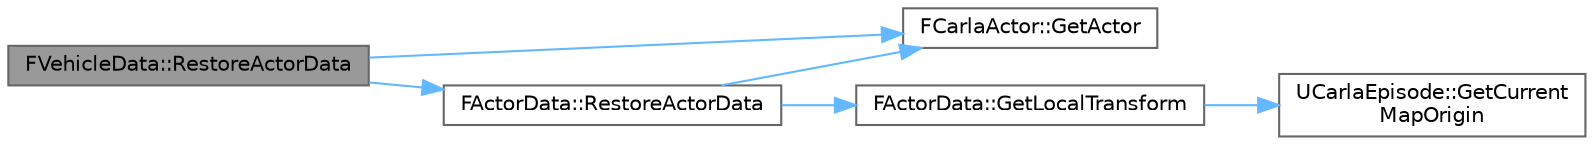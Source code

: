 digraph "FVehicleData::RestoreActorData"
{
 // INTERACTIVE_SVG=YES
 // LATEX_PDF_SIZE
  bgcolor="transparent";
  edge [fontname=Helvetica,fontsize=10,labelfontname=Helvetica,labelfontsize=10];
  node [fontname=Helvetica,fontsize=10,shape=box,height=0.2,width=0.4];
  rankdir="LR";
  Node1 [id="Node000001",label="FVehicleData::RestoreActorData",height=0.2,width=0.4,color="gray40", fillcolor="grey60", style="filled", fontcolor="black",tooltip=" "];
  Node1 -> Node2 [id="edge1_Node000001_Node000002",color="steelblue1",style="solid",tooltip=" "];
  Node2 [id="Node000002",label="FCarlaActor::GetActor",height=0.2,width=0.4,color="grey40", fillcolor="white", style="filled",URL="$dc/dde/classFCarlaActor.html#a4d2752987e47827efd488b90053ad415",tooltip=" "];
  Node1 -> Node3 [id="edge2_Node000001_Node000003",color="steelblue1",style="solid",tooltip=" "];
  Node3 [id="Node000003",label="FActorData::RestoreActorData",height=0.2,width=0.4,color="grey40", fillcolor="white", style="filled",URL="$dd/d67/classFActorData.html#a8e02790813812376432b23be35df002d",tooltip=" "];
  Node3 -> Node2 [id="edge3_Node000003_Node000002",color="steelblue1",style="solid",tooltip=" "];
  Node3 -> Node4 [id="edge4_Node000003_Node000004",color="steelblue1",style="solid",tooltip=" "];
  Node4 [id="Node000004",label="FActorData::GetLocalTransform",height=0.2,width=0.4,color="grey40", fillcolor="white", style="filled",URL="$dd/d67/classFActorData.html#ae20fceca0d39d508b767b8694e43a53b",tooltip=" "];
  Node4 -> Node5 [id="edge5_Node000004_Node000005",color="steelblue1",style="solid",tooltip=" "];
  Node5 [id="Node000005",label="UCarlaEpisode::GetCurrent\lMapOrigin",height=0.2,width=0.4,color="grey40", fillcolor="white", style="filled",URL="$dc/d84/classUCarlaEpisode.html#a079f3aace58f935aea59e0a6a1c7cda7",tooltip=" "];
}
